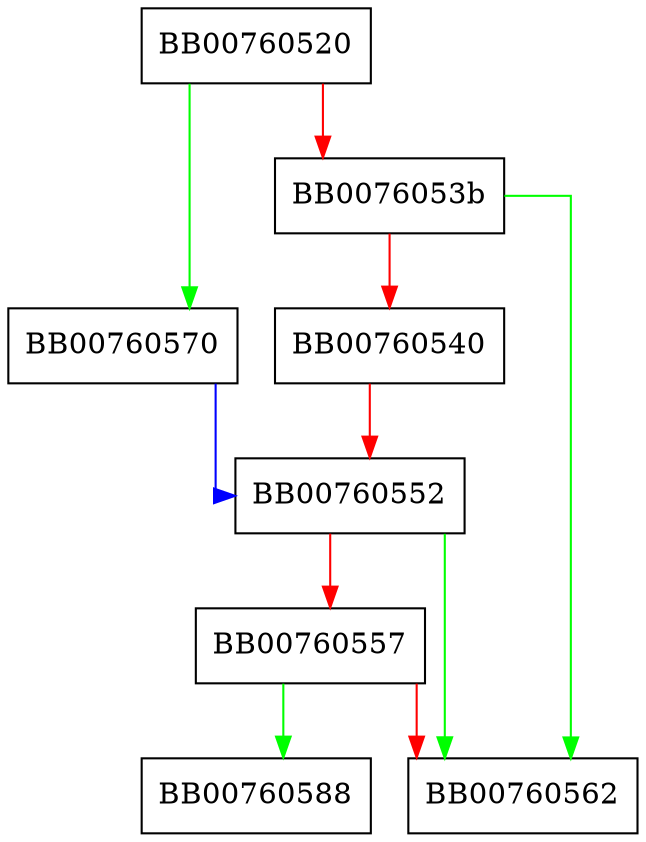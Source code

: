 digraph get_dh_dsa_payload_q {
  node [shape="box"];
  graph [splines=ortho];
  BB00760520 -> BB00760570 [color="green"];
  BB00760520 -> BB0076053b [color="red"];
  BB0076053b -> BB00760562 [color="green"];
  BB0076053b -> BB00760540 [color="red"];
  BB00760540 -> BB00760552 [color="red"];
  BB00760552 -> BB00760562 [color="green"];
  BB00760552 -> BB00760557 [color="red"];
  BB00760557 -> BB00760588 [color="green"];
  BB00760557 -> BB00760562 [color="red"];
  BB00760570 -> BB00760552 [color="blue"];
}